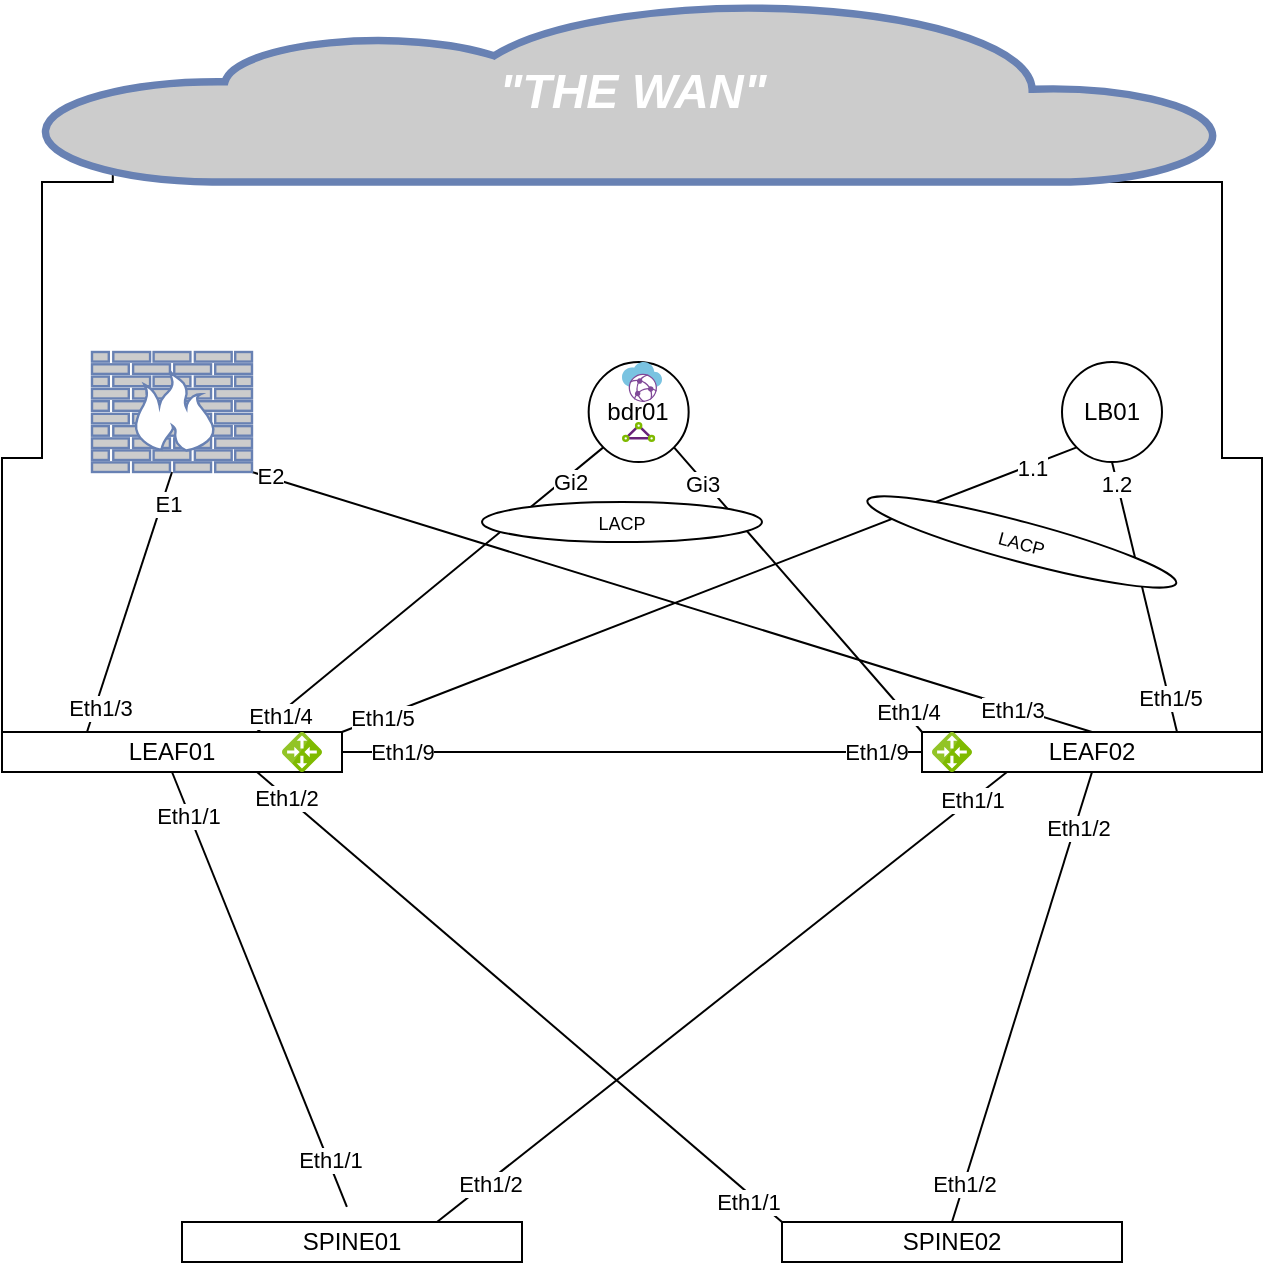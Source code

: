 <mxfile version="13.6.2" type="device" pages="3"><diagram name="Physical Topology" id="822b0af5-4adb-64df-f703-e8dfc1f81529"><mxGraphModel dx="865" dy="506" grid="1" gridSize="10" guides="1" tooltips="1" connect="1" arrows="0" fold="1" page="1" pageScale="1" pageWidth="1100" pageHeight="850" background="#ffffff" math="0" shadow="0"><root><mxCell id="0"/><mxCell id="1" parent="0"/><mxCell id="1T--bYiPxOFzEkhg8SY4-7" style="edgeStyle=none;rounded=0;orthogonalLoop=1;jettySize=auto;html=1;exitX=0.5;exitY=1;exitDx=0;exitDy=0;entryX=0.485;entryY=-0.376;entryDx=0;entryDy=0;entryPerimeter=0;endArrow=none;endFill=0;" parent="1" source="1T--bYiPxOFzEkhg8SY4-2" target="1T--bYiPxOFzEkhg8SY4-5" edge="1"><mxGeometry relative="1" as="geometry"/></mxCell><mxCell id="1T--bYiPxOFzEkhg8SY4-13" value="Eth1/1" style="edgeLabel;html=1;align=center;verticalAlign=middle;resizable=0;points=[];" parent="1T--bYiPxOFzEkhg8SY4-7" vertex="1" connectable="0"><mxGeometry x="-0.798" y="-1" relative="1" as="geometry"><mxPoint as="offset"/></mxGeometry></mxCell><mxCell id="1T--bYiPxOFzEkhg8SY4-14" value="Eth1/1" style="edgeLabel;html=1;align=center;verticalAlign=middle;resizable=0;points=[];" parent="1T--bYiPxOFzEkhg8SY4-7" vertex="1" connectable="0"><mxGeometry x="0.786" y="1" relative="1" as="geometry"><mxPoint as="offset"/></mxGeometry></mxCell><mxCell id="1T--bYiPxOFzEkhg8SY4-8" style="edgeStyle=none;rounded=0;orthogonalLoop=1;jettySize=auto;html=1;exitX=0.75;exitY=1;exitDx=0;exitDy=0;entryX=0;entryY=0;entryDx=0;entryDy=0;endArrow=none;endFill=0;" parent="1" source="1T--bYiPxOFzEkhg8SY4-2" target="1T--bYiPxOFzEkhg8SY4-6" edge="1"><mxGeometry relative="1" as="geometry"/></mxCell><mxCell id="1T--bYiPxOFzEkhg8SY4-15" value="Eth1/2" style="edgeLabel;html=1;align=center;verticalAlign=middle;resizable=0;points=[];" parent="1T--bYiPxOFzEkhg8SY4-8" vertex="1" connectable="0"><mxGeometry x="-0.891" y="-1" relative="1" as="geometry"><mxPoint as="offset"/></mxGeometry></mxCell><mxCell id="1T--bYiPxOFzEkhg8SY4-16" value="Eth1/1" style="edgeLabel;html=1;align=center;verticalAlign=middle;resizable=0;points=[];" parent="1T--bYiPxOFzEkhg8SY4-8" vertex="1" connectable="0"><mxGeometry x="0.885" y="-3" relative="1" as="geometry"><mxPoint as="offset"/></mxGeometry></mxCell><mxCell id="1T--bYiPxOFzEkhg8SY4-21" style="edgeStyle=none;rounded=0;orthogonalLoop=1;jettySize=auto;html=1;exitX=1;exitY=0.5;exitDx=0;exitDy=0;entryX=0;entryY=0.5;entryDx=0;entryDy=0;endArrow=none;endFill=0;" parent="1" source="1T--bYiPxOFzEkhg8SY4-2" target="1T--bYiPxOFzEkhg8SY4-3" edge="1"><mxGeometry relative="1" as="geometry"/></mxCell><mxCell id="1T--bYiPxOFzEkhg8SY4-22" value="Eth1/9" style="edgeLabel;html=1;align=center;verticalAlign=middle;resizable=0;points=[];" parent="1T--bYiPxOFzEkhg8SY4-21" vertex="1" connectable="0"><mxGeometry x="-0.937" y="1" relative="1" as="geometry"><mxPoint x="20.59" y="1" as="offset"/></mxGeometry></mxCell><mxCell id="1T--bYiPxOFzEkhg8SY4-24" value="Eth1/9" style="edgeLabel;html=1;align=center;verticalAlign=middle;resizable=0;points=[];" parent="1T--bYiPxOFzEkhg8SY4-21" vertex="1" connectable="0"><mxGeometry x="0.838" relative="1" as="geometry"><mxPoint as="offset"/></mxGeometry></mxCell><mxCell id="1T--bYiPxOFzEkhg8SY4-2" value="LEAF01" style="rounded=0;whiteSpace=wrap;html=1;" parent="1" vertex="1"><mxGeometry x="230" y="405" width="170" height="20" as="geometry"/></mxCell><mxCell id="1T--bYiPxOFzEkhg8SY4-9" style="edgeStyle=none;rounded=0;orthogonalLoop=1;jettySize=auto;html=1;exitX=0.25;exitY=1;exitDx=0;exitDy=0;entryX=0.75;entryY=0;entryDx=0;entryDy=0;endArrow=none;endFill=0;" parent="1" source="1T--bYiPxOFzEkhg8SY4-3" target="1T--bYiPxOFzEkhg8SY4-5" edge="1"><mxGeometry relative="1" as="geometry"/></mxCell><mxCell id="1T--bYiPxOFzEkhg8SY4-18" value="Eth1/1" style="edgeLabel;html=1;align=center;verticalAlign=middle;resizable=0;points=[];" parent="1T--bYiPxOFzEkhg8SY4-9" vertex="1" connectable="0"><mxGeometry x="-0.877" relative="1" as="geometry"><mxPoint as="offset"/></mxGeometry></mxCell><mxCell id="1T--bYiPxOFzEkhg8SY4-20" value="Eth1/2" style="edgeLabel;html=1;align=center;verticalAlign=middle;resizable=0;points=[];" parent="1T--bYiPxOFzEkhg8SY4-9" vertex="1" connectable="0"><mxGeometry x="0.825" relative="1" as="geometry"><mxPoint x="1" as="offset"/></mxGeometry></mxCell><mxCell id="1T--bYiPxOFzEkhg8SY4-12" style="edgeStyle=none;rounded=0;orthogonalLoop=1;jettySize=auto;html=1;exitX=0.5;exitY=1;exitDx=0;exitDy=0;entryX=0.5;entryY=0;entryDx=0;entryDy=0;endArrow=none;endFill=0;" parent="1" source="1T--bYiPxOFzEkhg8SY4-3" target="1T--bYiPxOFzEkhg8SY4-6" edge="1"><mxGeometry relative="1" as="geometry"/></mxCell><mxCell id="1T--bYiPxOFzEkhg8SY4-17" value="Eth1/2" style="edgeLabel;html=1;align=center;verticalAlign=middle;resizable=0;points=[];" parent="1T--bYiPxOFzEkhg8SY4-12" vertex="1" connectable="0"><mxGeometry x="0.827" relative="1" as="geometry"><mxPoint as="offset"/></mxGeometry></mxCell><mxCell id="1T--bYiPxOFzEkhg8SY4-19" value="Eth1/2" style="edgeLabel;html=1;align=center;verticalAlign=middle;resizable=0;points=[];" parent="1T--bYiPxOFzEkhg8SY4-12" vertex="1" connectable="0"><mxGeometry x="-0.745" y="2" relative="1" as="geometry"><mxPoint y="-1" as="offset"/></mxGeometry></mxCell><mxCell id="1T--bYiPxOFzEkhg8SY4-3" value="LEAF02" style="rounded=0;whiteSpace=wrap;html=1;" parent="1" vertex="1"><mxGeometry x="690" y="405" width="170" height="20" as="geometry"/></mxCell><mxCell id="1T--bYiPxOFzEkhg8SY4-5" value="SPINE01" style="rounded=0;whiteSpace=wrap;html=1;" parent="1" vertex="1"><mxGeometry x="320" y="650" width="170" height="20" as="geometry"/></mxCell><mxCell id="1T--bYiPxOFzEkhg8SY4-6" value="SPINE02" style="rounded=0;whiteSpace=wrap;html=1;" parent="1" vertex="1"><mxGeometry x="620" y="650" width="170" height="20" as="geometry"/></mxCell><mxCell id="1T--bYiPxOFzEkhg8SY4-28" style="edgeStyle=none;rounded=0;orthogonalLoop=1;jettySize=auto;html=1;exitX=0;exitY=1;exitDx=0;exitDy=0;entryX=0.75;entryY=0;entryDx=0;entryDy=0;endArrow=none;endFill=0;" parent="1" source="1T--bYiPxOFzEkhg8SY4-25" target="1T--bYiPxOFzEkhg8SY4-2" edge="1"><mxGeometry relative="1" as="geometry"/></mxCell><mxCell id="1T--bYiPxOFzEkhg8SY4-30" value="Gi2" style="edgeLabel;html=1;align=center;verticalAlign=middle;resizable=0;points=[];" parent="1T--bYiPxOFzEkhg8SY4-28" vertex="1" connectable="0"><mxGeometry x="-0.786" y="2" relative="1" as="geometry"><mxPoint as="offset"/></mxGeometry></mxCell><mxCell id="1T--bYiPxOFzEkhg8SY4-31" value="Eth1/4" style="edgeLabel;html=1;align=center;verticalAlign=middle;resizable=0;points=[];" parent="1T--bYiPxOFzEkhg8SY4-28" vertex="1" connectable="0"><mxGeometry x="0.874" y="1" relative="1" as="geometry"><mxPoint as="offset"/></mxGeometry></mxCell><mxCell id="1T--bYiPxOFzEkhg8SY4-29" style="edgeStyle=none;rounded=0;orthogonalLoop=1;jettySize=auto;html=1;exitX=1;exitY=1;exitDx=0;exitDy=0;entryX=0;entryY=0;entryDx=0;entryDy=0;endArrow=none;endFill=0;" parent="1" source="1T--bYiPxOFzEkhg8SY4-25" target="1T--bYiPxOFzEkhg8SY4-3" edge="1"><mxGeometry relative="1" as="geometry"/></mxCell><mxCell id="1T--bYiPxOFzEkhg8SY4-32" value="Eth1/4" style="edgeLabel;html=1;align=center;verticalAlign=middle;resizable=0;points=[];" parent="1T--bYiPxOFzEkhg8SY4-29" vertex="1" connectable="0"><mxGeometry x="0.872" y="1" relative="1" as="geometry"><mxPoint as="offset"/></mxGeometry></mxCell><mxCell id="1T--bYiPxOFzEkhg8SY4-33" value="Gi3" style="edgeLabel;html=1;align=center;verticalAlign=middle;resizable=0;points=[];" parent="1T--bYiPxOFzEkhg8SY4-29" vertex="1" connectable="0"><mxGeometry x="-0.759" y="-1" relative="1" as="geometry"><mxPoint as="offset"/></mxGeometry></mxCell><mxCell id="1T--bYiPxOFzEkhg8SY4-25" value="bdr01" style="ellipse;whiteSpace=wrap;html=1;aspect=fixed;" parent="1" vertex="1"><mxGeometry x="523.33" y="220" width="50" height="50" as="geometry"/></mxCell><mxCell id="1T--bYiPxOFzEkhg8SY4-26" value="" style="aspect=fixed;html=1;points=[];align=center;image;fontSize=12;image=img/lib/mscae/Local_Network_Gateways.svg;" parent="1" vertex="1"><mxGeometry x="370" y="405" width="20" height="20" as="geometry"/></mxCell><mxCell id="1T--bYiPxOFzEkhg8SY4-27" value="" style="aspect=fixed;html=1;points=[];align=center;image;fontSize=12;image=img/lib/mscae/Local_Network_Gateways.svg;" parent="1" vertex="1"><mxGeometry x="695" y="405" width="20" height="20" as="geometry"/></mxCell><mxCell id="1T--bYiPxOFzEkhg8SY4-34" value="&lt;font style=&quot;font-size: 9px&quot;&gt;LACP&lt;/font&gt;" style="ellipse;whiteSpace=wrap;html=1;" parent="1" vertex="1"><mxGeometry x="470" y="290" width="140" height="20" as="geometry"/></mxCell><mxCell id="1T--bYiPxOFzEkhg8SY4-35" value="" style="aspect=fixed;html=1;points=[];align=center;image;fontSize=12;image=img/lib/mscae/aspect=fixed;html=1;perimeter=none;align=center;shadow=0;dashed=0;image;fontSize=12;image=img/lib/mscae/Virtual_WANs.svg;" parent="1" vertex="1"><mxGeometry x="540" y="220" width="20" height="20" as="geometry"/></mxCell><mxCell id="1T--bYiPxOFzEkhg8SY4-36" value="" style="aspect=fixed;html=1;points=[];align=center;image;fontSize=12;image=img/lib/mscae/Express_Route.svg;" parent="1" vertex="1"><mxGeometry x="540" y="250" width="16.67" height="10" as="geometry"/></mxCell><mxCell id="1T--bYiPxOFzEkhg8SY4-38" style="edgeStyle=none;rounded=0;orthogonalLoop=1;jettySize=auto;html=1;exitX=0;exitY=1;exitDx=0;exitDy=0;endArrow=none;endFill=0;entryX=1;entryY=0;entryDx=0;entryDy=0;" parent="1" source="1T--bYiPxOFzEkhg8SY4-37" target="1T--bYiPxOFzEkhg8SY4-2" edge="1"><mxGeometry relative="1" as="geometry"><mxPoint x="470" y="390" as="targetPoint"/></mxGeometry></mxCell><mxCell id="JwenK-PgGYrvxC6swHg2-7" value="Eth1/5" style="edgeLabel;html=1;align=center;verticalAlign=middle;resizable=0;points=[];" vertex="1" connectable="0" parent="1T--bYiPxOFzEkhg8SY4-38"><mxGeometry x="0.893" relative="1" as="geometry"><mxPoint as="offset"/></mxGeometry></mxCell><mxCell id="JwenK-PgGYrvxC6swHg2-8" value="1.1" style="edgeLabel;html=1;align=center;verticalAlign=middle;resizable=0;points=[];" vertex="1" connectable="0" parent="1T--bYiPxOFzEkhg8SY4-38"><mxGeometry x="-0.874" y="1" relative="1" as="geometry"><mxPoint as="offset"/></mxGeometry></mxCell><mxCell id="1T--bYiPxOFzEkhg8SY4-39" style="edgeStyle=none;rounded=0;orthogonalLoop=1;jettySize=auto;html=1;exitX=0.5;exitY=1;exitDx=0;exitDy=0;entryX=0.75;entryY=0;entryDx=0;entryDy=0;endArrow=none;endFill=0;" parent="1" source="1T--bYiPxOFzEkhg8SY4-37" target="1T--bYiPxOFzEkhg8SY4-3" edge="1"><mxGeometry relative="1" as="geometry"/></mxCell><mxCell id="JwenK-PgGYrvxC6swHg2-6" value="Eth1/5" style="edgeLabel;html=1;align=center;verticalAlign=middle;resizable=0;points=[];" vertex="1" connectable="0" parent="1T--bYiPxOFzEkhg8SY4-39"><mxGeometry x="0.742" relative="1" as="geometry"><mxPoint as="offset"/></mxGeometry></mxCell><mxCell id="JwenK-PgGYrvxC6swHg2-9" value="1.2" style="edgeLabel;html=1;align=center;verticalAlign=middle;resizable=0;points=[];" vertex="1" connectable="0" parent="1T--bYiPxOFzEkhg8SY4-39"><mxGeometry x="-0.842" y="-1" relative="1" as="geometry"><mxPoint as="offset"/></mxGeometry></mxCell><mxCell id="1T--bYiPxOFzEkhg8SY4-37" value="LB01" style="ellipse;whiteSpace=wrap;html=1;aspect=fixed;" parent="1" vertex="1"><mxGeometry x="760" y="220" width="50" height="50" as="geometry"/></mxCell><mxCell id="1T--bYiPxOFzEkhg8SY4-43" style="edgeStyle=none;rounded=0;orthogonalLoop=1;jettySize=auto;html=1;exitX=0.5;exitY=1;exitDx=0;exitDy=0;exitPerimeter=0;entryX=0.25;entryY=0;entryDx=0;entryDy=0;endArrow=none;endFill=0;" parent="1" source="1T--bYiPxOFzEkhg8SY4-42" target="1T--bYiPxOFzEkhg8SY4-2" edge="1"><mxGeometry relative="1" as="geometry"/></mxCell><mxCell id="JwenK-PgGYrvxC6swHg2-1" value="E1" style="edgeLabel;html=1;align=center;verticalAlign=middle;resizable=0;points=[];" vertex="1" connectable="0" parent="1T--bYiPxOFzEkhg8SY4-43"><mxGeometry x="-0.766" y="3" relative="1" as="geometry"><mxPoint as="offset"/></mxGeometry></mxCell><mxCell id="JwenK-PgGYrvxC6swHg2-3" value="Eth1/3" style="edgeLabel;html=1;align=center;verticalAlign=middle;resizable=0;points=[];" vertex="1" connectable="0" parent="1T--bYiPxOFzEkhg8SY4-43"><mxGeometry x="0.802" y="2" relative="1" as="geometry"><mxPoint as="offset"/></mxGeometry></mxCell><mxCell id="1T--bYiPxOFzEkhg8SY4-44" style="edgeStyle=none;rounded=0;orthogonalLoop=1;jettySize=auto;html=1;exitX=1;exitY=1;exitDx=0;exitDy=0;exitPerimeter=0;entryX=0.5;entryY=0;entryDx=0;entryDy=0;endArrow=none;endFill=0;" parent="1" source="1T--bYiPxOFzEkhg8SY4-42" target="1T--bYiPxOFzEkhg8SY4-3" edge="1"><mxGeometry relative="1" as="geometry"/></mxCell><mxCell id="JwenK-PgGYrvxC6swHg2-2" value="E2" style="edgeLabel;html=1;align=center;verticalAlign=middle;resizable=0;points=[];" vertex="1" connectable="0" parent="1T--bYiPxOFzEkhg8SY4-44"><mxGeometry x="-0.958" y="1" relative="1" as="geometry"><mxPoint as="offset"/></mxGeometry></mxCell><mxCell id="JwenK-PgGYrvxC6swHg2-5" value="Eth1/3" style="edgeLabel;html=1;align=center;verticalAlign=middle;resizable=0;points=[];" vertex="1" connectable="0" parent="1T--bYiPxOFzEkhg8SY4-44"><mxGeometry x="0.811" y="-1" relative="1" as="geometry"><mxPoint as="offset"/></mxGeometry></mxCell><mxCell id="1T--bYiPxOFzEkhg8SY4-42" value="" style="fontColor=#0066CC;verticalAlign=top;verticalLabelPosition=bottom;labelPosition=center;align=center;html=1;outlineConnect=0;fillColor=#CCCCCC;strokeColor=#6881B3;gradientColor=none;gradientDirection=north;strokeWidth=2;shape=mxgraph.networks.firewall;" parent="1" vertex="1"><mxGeometry x="275" y="215" width="80" height="60" as="geometry"/></mxCell><mxCell id="1T--bYiPxOFzEkhg8SY4-46" style="edgeStyle=orthogonalEdgeStyle;rounded=0;orthogonalLoop=1;jettySize=auto;html=1;exitX=0.06;exitY=0.5;exitDx=0;exitDy=0;exitPerimeter=0;entryX=0;entryY=0;entryDx=0;entryDy=0;endArrow=none;endFill=0;" parent="1" source="1T--bYiPxOFzEkhg8SY4-45" target="1T--bYiPxOFzEkhg8SY4-2" edge="1"><mxGeometry relative="1" as="geometry"><Array as="points"><mxPoint x="285" y="130"/><mxPoint x="250" y="130"/><mxPoint x="250" y="268"/><mxPoint x="230" y="268"/></Array></mxGeometry></mxCell><mxCell id="1T--bYiPxOFzEkhg8SY4-47" style="edgeStyle=orthogonalEdgeStyle;rounded=0;orthogonalLoop=1;jettySize=auto;html=1;exitX=0.88;exitY=1;exitDx=0;exitDy=0;exitPerimeter=0;entryX=1;entryY=0;entryDx=0;entryDy=0;endArrow=none;endFill=0;" parent="1" source="1T--bYiPxOFzEkhg8SY4-45" target="1T--bYiPxOFzEkhg8SY4-3" edge="1"><mxGeometry relative="1" as="geometry"><Array as="points"><mxPoint x="840" y="130"/><mxPoint x="840" y="268"/><mxPoint x="860" y="268"/></Array></mxGeometry></mxCell><mxCell id="1T--bYiPxOFzEkhg8SY4-45" value="&lt;font style=&quot;font-size: 24px&quot;&gt;&lt;b&gt;&lt;i&gt;&quot;THE WAN&quot;&lt;/i&gt;&lt;/b&gt;&lt;/font&gt;" style="html=1;outlineConnect=0;fillColor=#CCCCCC;strokeColor=#6881B3;gradientColor=none;gradientDirection=north;strokeWidth=2;shape=mxgraph.networks.cloud;fontColor=#ffffff;" parent="1" vertex="1"><mxGeometry x="250" y="40" width="590" height="90" as="geometry"/></mxCell><mxCell id="1T--bYiPxOFzEkhg8SY4-48" value="&lt;font style=&quot;font-size: 9px&quot;&gt;LACP&lt;/font&gt;" style="ellipse;whiteSpace=wrap;html=1;rotation=15;" parent="1" vertex="1"><mxGeometry x="660" y="299.98" width="159.83" height="20" as="geometry"/></mxCell></root></mxGraphModel></diagram><diagram id="ORvPzrX9ysrZAO4g-6cf" name="Logical Topology"><mxGraphModel dx="1038" dy="607" grid="1" gridSize="10" guides="1" tooltips="1" connect="1" arrows="1" fold="1" page="1" pageScale="1" pageWidth="850" pageHeight="1100" math="0" shadow="0"><root><mxCell id="GMzTJgfPh_zeJ9FCDaM3-0"/><mxCell id="GMzTJgfPh_zeJ9FCDaM3-1" parent="GMzTJgfPh_zeJ9FCDaM3-0"/><mxCell id="GMzTJgfPh_zeJ9FCDaM3-3" value="" style="rounded=0;whiteSpace=wrap;html=1;" vertex="1" parent="GMzTJgfPh_zeJ9FCDaM3-1"><mxGeometry x="190" y="280" width="120" height="20" as="geometry"/></mxCell><mxCell id="GMzTJgfPh_zeJ9FCDaM3-4" value="" style="html=1;fillColor=#CCCCCC;strokeColor=#6881B3;gradientColor=none;gradientDirection=north;strokeWidth=2;shape=mxgraph.networks.bus;gradientColor=none;gradientDirection=north;fontColor=#ffffff;perimeter=backbonePerimeter;backboneSize=20;" vertex="1" parent="GMzTJgfPh_zeJ9FCDaM3-1"><mxGeometry x="440" y="310" width="260" height="20" as="geometry"/></mxCell><mxCell id="GMzTJgfPh_zeJ9FCDaM3-5" value="" style="strokeColor=#6881B3;edgeStyle=none;rounded=0;endArrow=none;html=1;strokeWidth=2;" edge="1" target="GMzTJgfPh_zeJ9FCDaM3-4" parent="GMzTJgfPh_zeJ9FCDaM3-1"><mxGeometry relative="1" as="geometry"><mxPoint x="480" y="250" as="sourcePoint"/></mxGeometry></mxCell><mxCell id="GMzTJgfPh_zeJ9FCDaM3-6" value="" style="strokeColor=#6881B3;edgeStyle=none;rounded=0;endArrow=none;html=1;strokeWidth=2;" edge="1" target="GMzTJgfPh_zeJ9FCDaM3-4" parent="GMzTJgfPh_zeJ9FCDaM3-1"><mxGeometry relative="1" as="geometry"><mxPoint x="540" y="250" as="sourcePoint"/></mxGeometry></mxCell><mxCell id="GMzTJgfPh_zeJ9FCDaM3-7" value="" style="strokeColor=#6881B3;edgeStyle=none;rounded=0;endArrow=none;html=1;strokeWidth=2;" edge="1" target="GMzTJgfPh_zeJ9FCDaM3-4" parent="GMzTJgfPh_zeJ9FCDaM3-1"><mxGeometry relative="1" as="geometry"><mxPoint x="600" y="250" as="sourcePoint"/></mxGeometry></mxCell><mxCell id="GMzTJgfPh_zeJ9FCDaM3-8" value="" style="strokeColor=#6881B3;edgeStyle=none;rounded=0;endArrow=none;html=1;strokeWidth=2;" edge="1" target="GMzTJgfPh_zeJ9FCDaM3-4" parent="GMzTJgfPh_zeJ9FCDaM3-1"><mxGeometry relative="1" as="geometry"><mxPoint x="660" y="250" as="sourcePoint"/></mxGeometry></mxCell><mxCell id="GMzTJgfPh_zeJ9FCDaM3-9" value="" style="strokeColor=#6881B3;edgeStyle=none;rounded=0;endArrow=none;html=1;strokeWidth=2;" edge="1" target="GMzTJgfPh_zeJ9FCDaM3-4" parent="GMzTJgfPh_zeJ9FCDaM3-1"><mxGeometry relative="1" as="geometry"><mxPoint x="480" y="390" as="sourcePoint"/></mxGeometry></mxCell><mxCell id="GMzTJgfPh_zeJ9FCDaM3-10" value="" style="strokeColor=#6881B3;edgeStyle=none;rounded=0;endArrow=none;html=1;strokeWidth=2;" edge="1" target="GMzTJgfPh_zeJ9FCDaM3-4" parent="GMzTJgfPh_zeJ9FCDaM3-1"><mxGeometry relative="1" as="geometry"><mxPoint x="540" y="390" as="sourcePoint"/></mxGeometry></mxCell><mxCell id="GMzTJgfPh_zeJ9FCDaM3-11" value="" style="strokeColor=#6881B3;edgeStyle=none;rounded=0;endArrow=none;html=1;strokeWidth=2;" edge="1" target="GMzTJgfPh_zeJ9FCDaM3-4" parent="GMzTJgfPh_zeJ9FCDaM3-1"><mxGeometry relative="1" as="geometry"><mxPoint x="600" y="390" as="sourcePoint"/></mxGeometry></mxCell><mxCell id="GMzTJgfPh_zeJ9FCDaM3-12" value="" style="strokeColor=#6881B3;edgeStyle=none;rounded=0;endArrow=none;html=1;strokeWidth=2;" edge="1" target="GMzTJgfPh_zeJ9FCDaM3-4" parent="GMzTJgfPh_zeJ9FCDaM3-1"><mxGeometry relative="1" as="geometry"><mxPoint x="660" y="390" as="sourcePoint"/></mxGeometry></mxCell><mxCell id="GMzTJgfPh_zeJ9FCDaM3-13" value="Outside:Outside_transit" style="html=1;outlineConnect=0;fillColor=#CCCCCC;strokeColor=#6881B3;gradientColor=none;gradientDirection=north;strokeWidth=2;shape=mxgraph.networks.bus;gradientColor=none;gradientDirection=north;fontColor=#ffffff;perimeter=backbonePerimeter;backboneSize=20;" vertex="1" parent="GMzTJgfPh_zeJ9FCDaM3-1"><mxGeometry x="150" y="180" width="200" height="20" as="geometry"/></mxCell><mxCell id="GMzTJgfPh_zeJ9FCDaM3-14" value="" style="html=1;outlineConnect=0;fillColor=#CCCCCC;strokeColor=#6881B3;gradientColor=none;gradientDirection=north;strokeWidth=2;shape=mxgraph.networks.bus;gradientColor=none;gradientDirection=north;fontColor=#ffffff;perimeter=backbonePerimeter;backboneSize=20;" vertex="1" parent="GMzTJgfPh_zeJ9FCDaM3-1"><mxGeometry x="470" y="480" width="200" height="20" as="geometry"/></mxCell></root></mxGraphModel></diagram><diagram id="4FOjE2sf2sefNt3KPjlE" name="Page-3"><mxGraphModel dx="1038" dy="607" grid="1" gridSize="10" guides="1" tooltips="1" connect="1" arrows="1" fold="1" page="1" pageScale="1" pageWidth="850" pageHeight="1100" math="0" shadow="0"><root><mxCell id="8sXpkKK1wDB2ivscI5qH-0"/><mxCell id="8sXpkKK1wDB2ivscI5qH-1" parent="8sXpkKK1wDB2ivscI5qH-0"/></root></mxGraphModel></diagram></mxfile>
